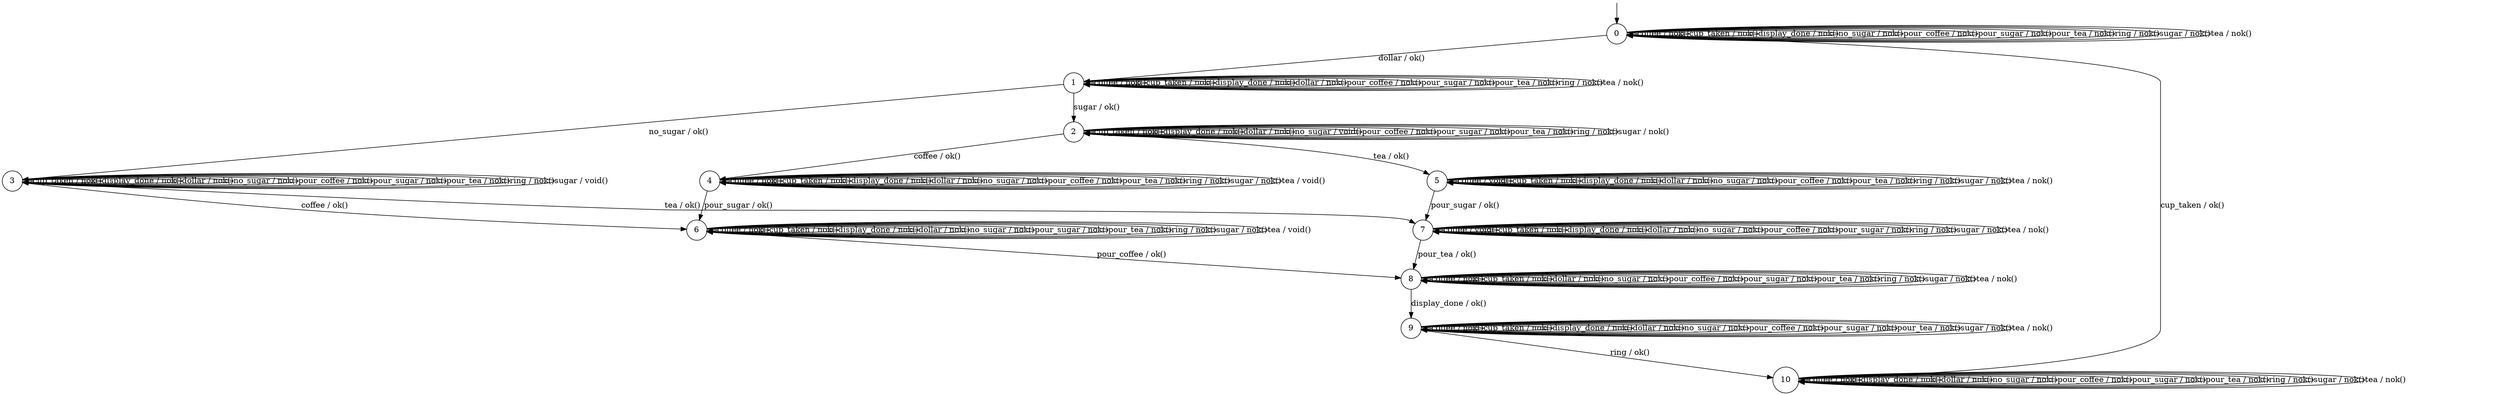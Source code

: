 digraph g {

	s0 [shape="circle" label="0"];
	s1 [shape="circle" label="1"];
	s2 [shape="circle" label="2"];
	s3 [shape="circle" label="3"];
	s4 [shape="circle" label="4"];
	s5 [shape="circle" label="5"];
	s6 [shape="circle" label="6"];
	s7 [shape="circle" label="7"];
	s8 [shape="circle" label="8"];
	s9 [shape="circle" label="9"];
	s10 [shape="circle" label="10"];
	s0 -> s0 [label="coffee / nok()"];
	s0 -> s0 [label="cup_taken / nok()"];
	s0 -> s0 [label="display_done / nok()"];
	s0 -> s1 [label="dollar / ok()"];
	s0 -> s0 [label="no_sugar / nok()"];
	s0 -> s0 [label="pour_coffee / nok()"];
	s0 -> s0 [label="pour_sugar / nok()"];
	s0 -> s0 [label="pour_tea / nok()"];
	s0 -> s0 [label="ring / nok()"];
	s0 -> s0 [label="sugar / nok()"];
	s0 -> s0 [label="tea / nok()"];
	s1 -> s1 [label="coffee / nok()"];
	s1 -> s1 [label="cup_taken / nok()"];
	s1 -> s1 [label="display_done / nok()"];
	s1 -> s1 [label="dollar / nok()"];
	s1 -> s3 [label="no_sugar / ok()"];
	s1 -> s1 [label="pour_coffee / nok()"];
	s1 -> s1 [label="pour_sugar / nok()"];
	s1 -> s1 [label="pour_tea / nok()"];
	s1 -> s1 [label="ring / nok()"];
	s1 -> s2 [label="sugar / ok()"];
	s1 -> s1 [label="tea / nok()"];
	s2 -> s4 [label="coffee / ok()"];
	s2 -> s2 [label="cup_taken / nok()"];
	s2 -> s2 [label="display_done / nok()"];
	s2 -> s2 [label="dollar / nok()"];
	s2 -> s2 [label="no_sugar / void()"];
	s2 -> s2 [label="pour_coffee / nok()"];
	s2 -> s2 [label="pour_sugar / nok()"];
	s2 -> s2 [label="pour_tea / nok()"];
	s2 -> s2 [label="ring / nok()"];
	s2 -> s2 [label="sugar / nok()"];
	s2 -> s5 [label="tea / ok()"];
	s3 -> s6 [label="coffee / ok()"];
	s3 -> s3 [label="cup_taken / nok()"];
	s3 -> s3 [label="display_done / nok()"];
	s3 -> s3 [label="dollar / nok()"];
	s3 -> s3 [label="no_sugar / nok()"];
	s3 -> s3 [label="pour_coffee / nok()"];
	s3 -> s3 [label="pour_sugar / nok()"];
	s3 -> s3 [label="pour_tea / nok()"];
	s3 -> s3 [label="ring / nok()"];
	s3 -> s3 [label="sugar / void()"];
	s3 -> s7 [label="tea / ok()"];
	s4 -> s4 [label="coffee / nok()"];
	s4 -> s4 [label="cup_taken / nok()"];
	s4 -> s4 [label="display_done / nok()"];
	s4 -> s4 [label="dollar / nok()"];
	s4 -> s4 [label="no_sugar / nok()"];
	s4 -> s4 [label="pour_coffee / nok()"];
	s4 -> s6 [label="pour_sugar / ok()"];
	s4 -> s4 [label="pour_tea / nok()"];
	s4 -> s4 [label="ring / nok()"];
	s4 -> s4 [label="sugar / nok()"];
	s4 -> s4 [label="tea / void()"];
	s5 -> s5 [label="coffee / void()"];
	s5 -> s5 [label="cup_taken / nok()"];
	s5 -> s5 [label="display_done / nok()"];
	s5 -> s5 [label="dollar / nok()"];
	s5 -> s5 [label="no_sugar / nok()"];
	s5 -> s5 [label="pour_coffee / nok()"];
	s5 -> s7 [label="pour_sugar / ok()"];
	s5 -> s5 [label="pour_tea / nok()"];
	s5 -> s5 [label="ring / nok()"];
	s5 -> s5 [label="sugar / nok()"];
	s5 -> s5 [label="tea / nok()"];
	s6 -> s6 [label="coffee / nok()"];
	s6 -> s6 [label="cup_taken / nok()"];
	s6 -> s6 [label="display_done / nok()"];
	s6 -> s6 [label="dollar / nok()"];
	s6 -> s6 [label="no_sugar / nok()"];
	s6 -> s8 [label="pour_coffee / ok()"];
	s6 -> s6 [label="pour_sugar / nok()"];
	s6 -> s6 [label="pour_tea / nok()"];
	s6 -> s6 [label="ring / nok()"];
	s6 -> s6 [label="sugar / nok()"];
	s6 -> s6 [label="tea / void()"];
	s7 -> s7 [label="coffee / void()"];
	s7 -> s7 [label="cup_taken / nok()"];
	s7 -> s7 [label="display_done / nok()"];
	s7 -> s7 [label="dollar / nok()"];
	s7 -> s7 [label="no_sugar / nok()"];
	s7 -> s7 [label="pour_coffee / nok()"];
	s7 -> s7 [label="pour_sugar / nok()"];
	s7 -> s8 [label="pour_tea / ok()"];
	s7 -> s7 [label="ring / nok()"];
	s7 -> s7 [label="sugar / nok()"];
	s7 -> s7 [label="tea / nok()"];
	s8 -> s8 [label="coffee / nok()"];
	s8 -> s8 [label="cup_taken / nok()"];
	s8 -> s9 [label="display_done / ok()"];
	s8 -> s8 [label="dollar / nok()"];
	s8 -> s8 [label="no_sugar / nok()"];
	s8 -> s8 [label="pour_coffee / nok()"];
	s8 -> s8 [label="pour_sugar / nok()"];
	s8 -> s8 [label="pour_tea / nok()"];
	s8 -> s8 [label="ring / nok()"];
	s8 -> s8 [label="sugar / nok()"];
	s8 -> s8 [label="tea / nok()"];
	s9 -> s9 [label="coffee / nok()"];
	s9 -> s9 [label="cup_taken / nok()"];
	s9 -> s9 [label="display_done / nok()"];
	s9 -> s9 [label="dollar / nok()"];
	s9 -> s9 [label="no_sugar / nok()"];
	s9 -> s9 [label="pour_coffee / nok()"];
	s9 -> s9 [label="pour_sugar / nok()"];
	s9 -> s9 [label="pour_tea / nok()"];
	s9 -> s10 [label="ring / ok()"];
	s9 -> s9 [label="sugar / nok()"];
	s9 -> s9 [label="tea / nok()"];
	s10 -> s10 [label="coffee / nok()"];
	s10 -> s0 [label="cup_taken / ok()"];
	s10 -> s10 [label="display_done / nok()"];
	s10 -> s10 [label="dollar / nok()"];
	s10 -> s10 [label="no_sugar / nok()"];
	s10 -> s10 [label="pour_coffee / nok()"];
	s10 -> s10 [label="pour_sugar / nok()"];
	s10 -> s10 [label="pour_tea / nok()"];
	s10 -> s10 [label="ring / nok()"];
	s10 -> s10 [label="sugar / nok()"];
	s10 -> s10 [label="tea / nok()"];

__start0 [label="" shape="none" width="0" height="0"];
__start0 -> s0;

}
